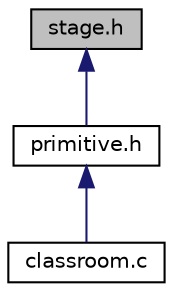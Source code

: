 digraph "stage.h"
{
  edge [fontname="Helvetica",fontsize="10",labelfontname="Helvetica",labelfontsize="10"];
  node [fontname="Helvetica",fontsize="10",shape=record];
  Node1 [label="stage.h",height=0.2,width=0.4,color="black", fillcolor="grey75", style="filled", fontcolor="black"];
  Node1 -> Node2 [dir="back",color="midnightblue",fontsize="10",style="solid"];
  Node2 [label="primitive.h",height=0.2,width=0.4,color="black", fillcolor="white", style="filled",URL="$primitive_8h.html"];
  Node2 -> Node3 [dir="back",color="midnightblue",fontsize="10",style="solid"];
  Node3 [label="classroom.c",height=0.2,width=0.4,color="black", fillcolor="white", style="filled",URL="$classroom_8c.html"];
}
